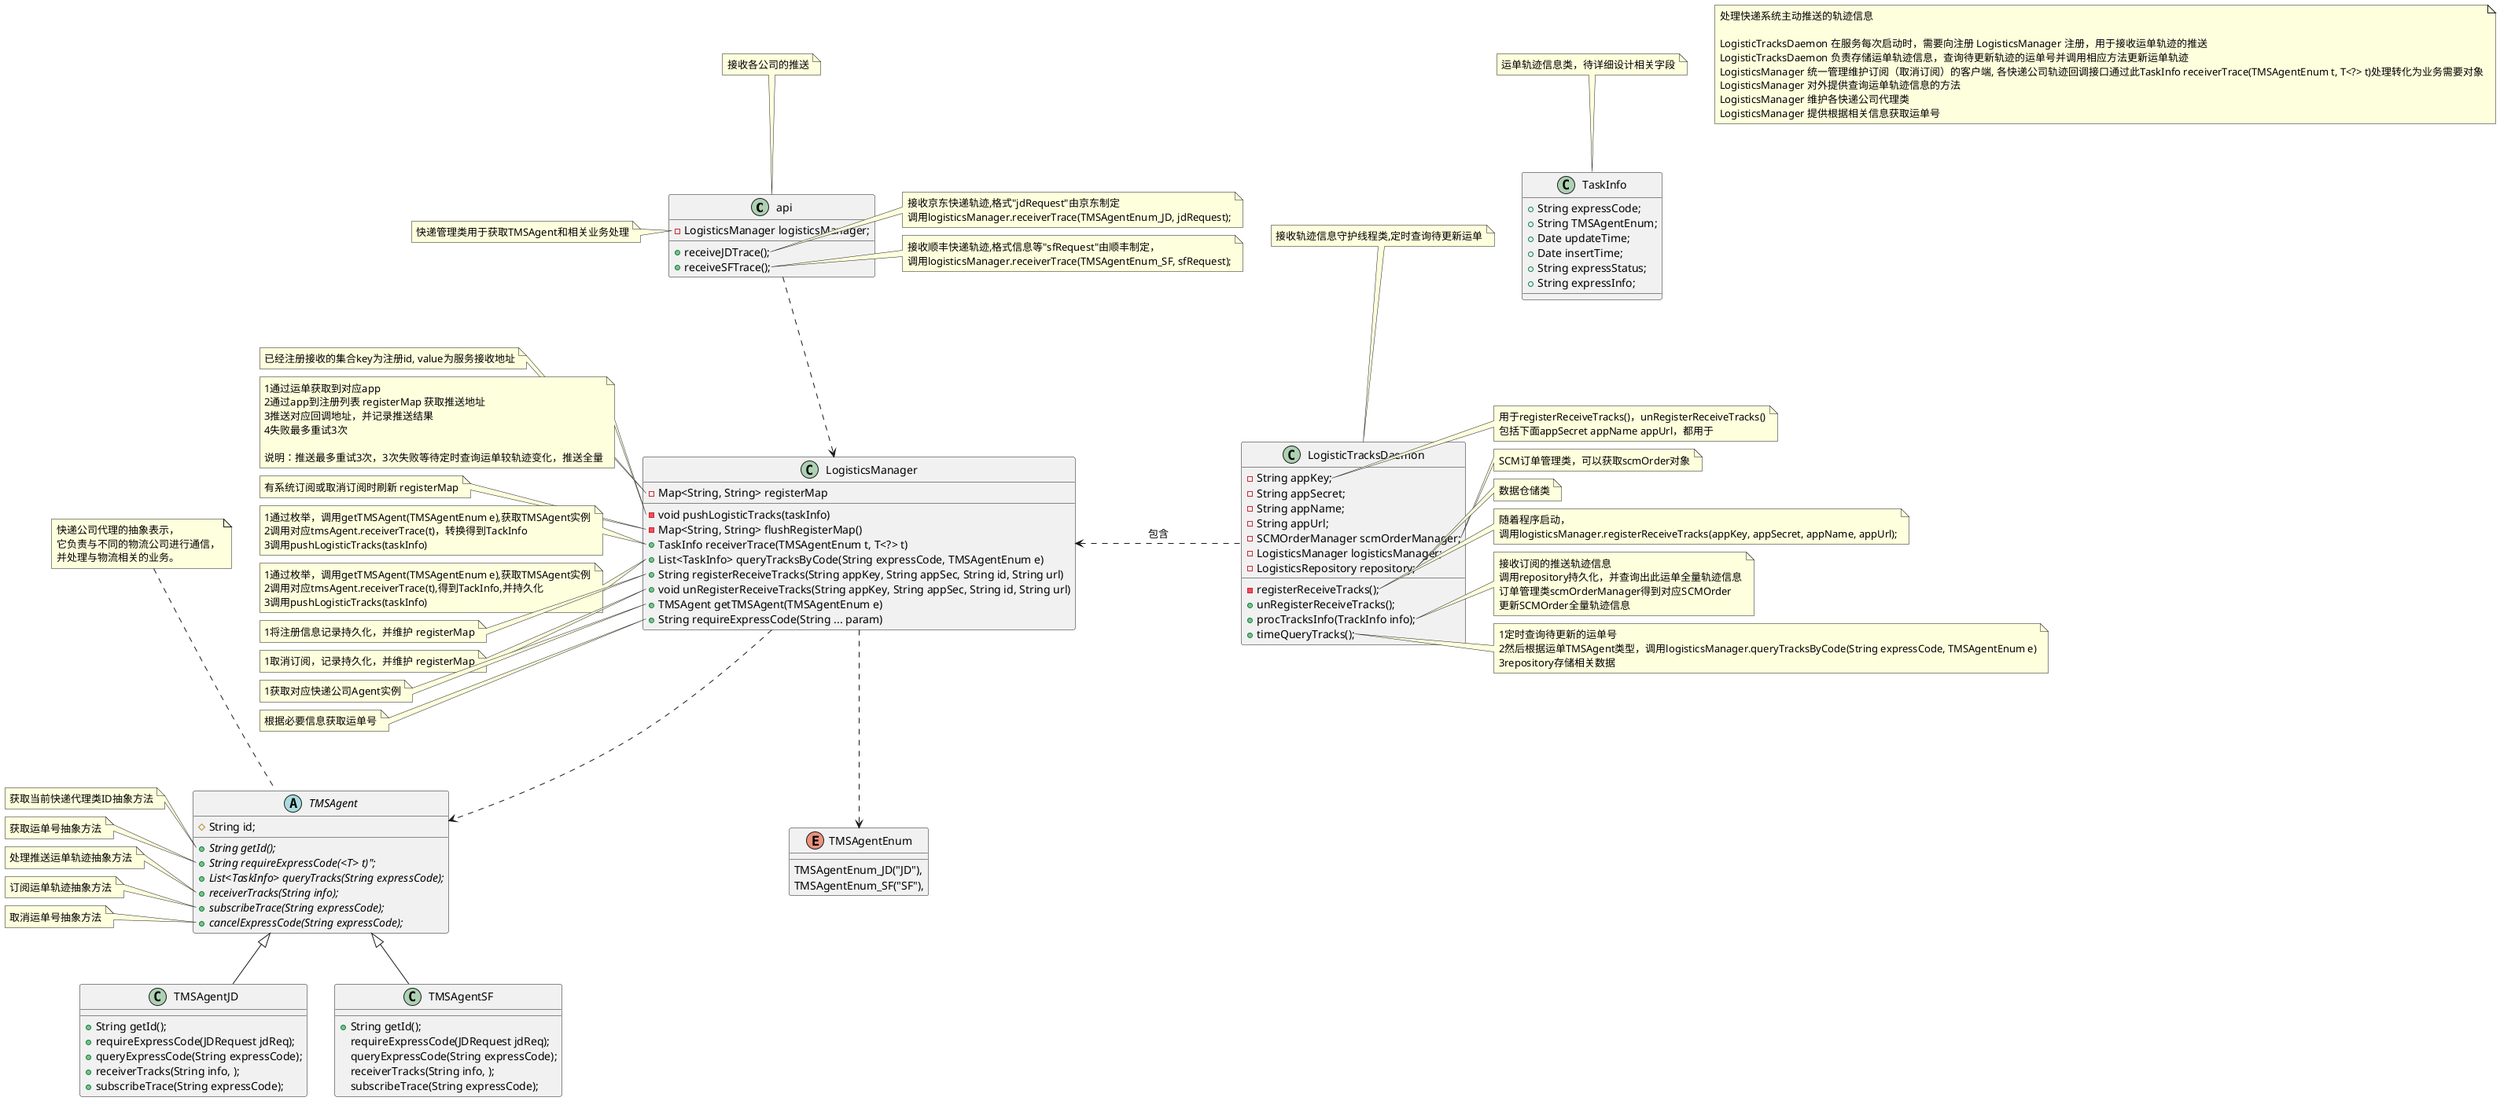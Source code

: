 @startuml
'https://plantuml.com/class-diagram
api ..> LogisticsManager

LogisticsManager ..> TMSAgent

LogisticsManager ..> TMSAgentEnum

LogisticsManager  <..r.. LogisticTracksDaemon:包含

class api {
    -LogisticsManager logisticsManager;
    +receiveJDTrace();
    +receiveSFTrace();
}
note top of api: 接收各公司的推送

note left of api::logisticsManager
 快递管理类用于获取TMSAgent和相关业务处理
end note

note right of api::"receiveJDTrace()"
  接收京东快递轨迹,格式"jdRequest"由京东制定
  调用logisticsManager.receiverTrace(TMSAgentEnum_JD, jdRequest);
end note

note right of api::"receiveSFTrace()"
 接收顺丰快递轨迹,格式信息等"sfRequest"由顺丰制定，
 调用logisticsManager.receiverTrace(TMSAgentEnum_SF, sfRequest);
end note




class LogisticTracksDaemon{
        -String appKey;
        -String appSecret;
        -String appName;
        -String appUrl;
        -SCMOrderManager scmOrderManager;
        -LogisticsManager logisticsManager;
        -LogisticsRepository repository;
        -registerReceiveTracks();
        +unRegisterReceiveTracks();
        +procTracksInfo(TrackInfo info);
        +timeQueryTracks();
}
note top of LogisticTracksDaemon:  接收轨迹信息守护线程类,定时查询待更新运单

note right of LogisticTracksDaemon::appKey
用于registerReceiveTracks()，unRegisterReceiveTracks()
包括下面appSecret appName appUrl，都用于
end note

note right of LogisticTracksDaemon::scmOrderManager
    SCM订单管理类，可以获取scmOrder对象
end note

note right of LogisticTracksDaemon::repository
     数据仓储类
end note


note right of LogisticTracksDaemon::"registerReceiveTracks()"
随着程序启动，
调用logisticsManager.registerReceiveTracks(appKey, appSecret, appName, appUrl);
end note

note right of LogisticTracksDaemon::"procTracksInfo(TrackInfo info)"
接收订阅的推送轨迹信息
调用repository持久化，并查询出此运单全量轨迹信息
订单管理类scmOrderManager得到对应SCMOrder
更新SCMOrder全量轨迹信息
end note


note right of LogisticTracksDaemon::"timeQueryTracks()"
1定时查询待更新的运单号
2然后根据运单TMSAgent类型，调用logisticsManager.queryTracksByCode(String expressCode, TMSAgentEnum e)
3repository存储相关数据
end note


Enum TMSAgentEnum{
    TMSAgentEnum_JD("JD"),
    TMSAgentEnum_SF("SF"),
}

class TaskInfo{
 +String expressCode;
 +String TMSAgentEnum;
 +Date updateTime;
 +Date insertTime;
 +String expressStatus;
 +String expressInfo;
}

note top of TaskInfo
运单轨迹信息类，待详细设计相关字段
end note

class LogisticsManager{
    -Map<String, String> registerMap
    -void pushLogisticTracks(taskInfo)
    -Map<String, String> flushRegisterMap()
    +TaskInfo receiverTrace(TMSAgentEnum t, T<?> t)
    +List<TaskInfo> queryTracksByCode(String expressCode, TMSAgentEnum e)
    +String registerReceiveTracks(String appKey, String appSec, String id, String url)
    +void unRegisterReceiveTracks(String appKey, String appSec, String id, String url)
    +TMSAgent getTMSAgent(TMSAgentEnum e)
    +String requireExpressCode(String ... param)
}


note left of LogisticsManager::registerMap
 已经注册接收的集合key为注册id, value为服务接收地址
end note



note left of LogisticsManager::"pushLogisticTracks(taskInfo)"
  1通过运单获取到对应app
  2通过app到注册列表 registerMap 获取推送地址
  3推送对应回调地址，并记录推送结果
  4失败最多重试3次

  说明：推送最多重试3次，3次失败等待定时查询运单较轨迹变化，推送全量
end note


note left of LogisticsManager::"Map<String, String> flushRegisterMap()"
 有系统订阅或取消订阅时刷新 registerMap
end note


note left of LogisticsManager::"TaskInfo receiverTrace(TMSAgentEnum t, T<?> t)"
  1通过枚举，调用getTMSAgent(TMSAgentEnum e),获取TMSAgent实例
  2调用对应tmsAgent.receiverTrace(t)，转换得到TackInfo
  3调用pushLogisticTracks(taskInfo)
end note

note left of LogisticsManager::"List<TaskInfo> queryTracksByCode(String expressCode, TMSAgentEnum e)"
  1通过枚举，调用getTMSAgent(TMSAgentEnum e),获取TMSAgent实例
  2调用对应tmsAgent.receiverTrace(t),得到TackInfo,并持久化
  3调用pushLogisticTracks(taskInfo)
end note


note left of LogisticsManager::"List<TaskInfo> queryTracksByCode(String expressCode, TMSAgentEnum e)"
  1通过枚举，调用getTMSAgent(TMSAgentEnum e),获取TMSAgent实例
  2调用对应tmsAgent.receiverTrace(t),得到TackInfo,并持久化
  3调用pushLogisticTracks(taskInfo)
end note


note left of LogisticsManager::"String registerReceiveTracks(String appKey, String appSec, String id, String url)"
  1将注册信息记录持久化，并维护 registerMap
end note

note left of LogisticsManager::"unRegisterReceiveTracks(String appKey, String appSec, String id, String url)"
  1取消订阅，记录持久化，并维护 registerMap
end note

note left of LogisticsManager::"TMSAgent getTMSAgent(TMSAgentEnum e)"
  1获取对应快递公司Agent实例
end note

note left of LogisticsManager::"String requireExpressCode(String ... param)"
  根据必要信息获取运单号
end note



class TMSAgentJD extends TMSAgent
class TMSAgentSF extends TMSAgent

Abstract class TMSAgent{
    #String id;
    +{Abstract} String getId();
    +{Abstract} String requireExpressCode(<T> t)";
    +{Abstract} List<TaskInfo> queryTracks(String expressCode);
    +{Abstract} receiverTracks(String info);
    +{Abstract} subscribeTrace(String expressCode);
    +{Abstract} cancelExpressCode(String expressCode);
}
note top of TMSAgent
快递公司代理的抽象表示，
它负责与不同的物流公司进行通信，
并处理与物流相关的业务。
end note

note left of TMSAgent::"String getId()"
获取当前快递代理类ID抽象方法
end note

note left of TMSAgent::"String requireExpressCode(<T> t)"
获取运单号抽象方法
end note

note left of TMSAgent::"receiverTracks(String info)"
处理推送运单轨迹抽象方法
end note

note left of TMSAgent::"subscribeTrace(String expressCode)"
订阅运单轨迹抽象方法
end note

note left of TMSAgent::"cancelExpressCode(String expressCode)"
取消运单号抽象方法
end note

class TMSAgentJD{
    +String getId();
    +requireExpressCode(JDRequest jdReq);
    +queryExpressCode(String expressCode);
    +receiverTracks(String info, );
    +subscribeTrace(String expressCode);
}
class TMSAgentSF{
    +String getId();
    requireExpressCode(JDRequest jdReq);
    queryExpressCode(String expressCode);
    receiverTracks(String info, );
    subscribeTrace(String expressCode);
}

note as N1
    处理快递系统主动推送的轨迹信息

    LogisticTracksDaemon 在服务每次启动时，需要向注册 LogisticsManager 注册，用于接收运单轨迹的推送
    LogisticTracksDaemon 负责存储运单轨迹信息，查询待更新轨迹的运单号并调用相应方法更新运单轨迹
    LogisticsManager 统一管理维护订阅（取消订阅）的客户端, 各快递公司轨迹回调接口通过此TaskInfo receiverTrace(TMSAgentEnum t, T<?> t)处理转化为业务需要对象
    LogisticsManager 对外提供查询运单轨迹信息的方法
    LogisticsManager 维护各快递公司代理类
    LogisticsManager 提供根据相关信息获取运单号
end note

@enduml